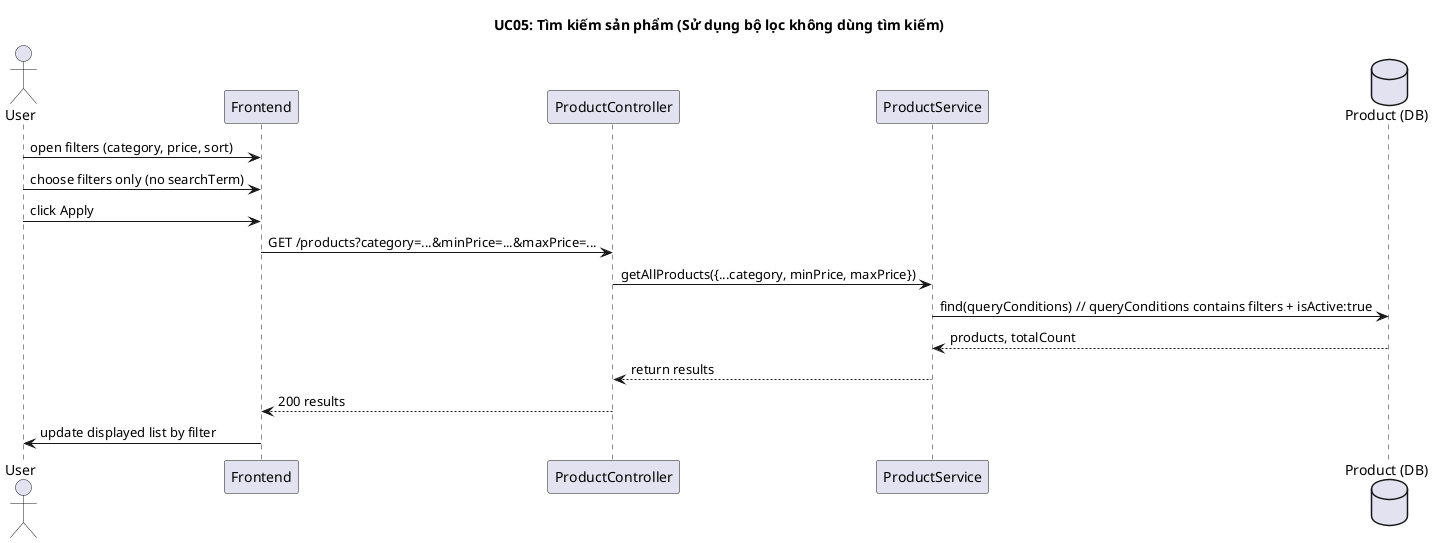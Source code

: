 @startuml UC05_FilterOnly

title UC05: Tìm kiếm sản phẩm (Sử dụng bộ lọc không dùng tìm kiếm)

actor User
participant Frontend
participant ProductController
participant ProductService
database ProductDB as "Product (DB)"

User -> Frontend: open filters (category, price, sort)
User -> Frontend: choose filters only (no searchTerm)
User -> Frontend: click Apply
Frontend -> ProductController: GET /products?category=...&minPrice=...&maxPrice=...
ProductController -> ProductService: getAllProducts({...category, minPrice, maxPrice})
ProductService -> ProductDB: find(queryConditions) // queryConditions contains filters + isActive:true
ProductDB --> ProductService: products, totalCount
ProductService --> ProductController: return results
ProductController --> Frontend: 200 results
Frontend -> User: update displayed list by filter
@enduml

